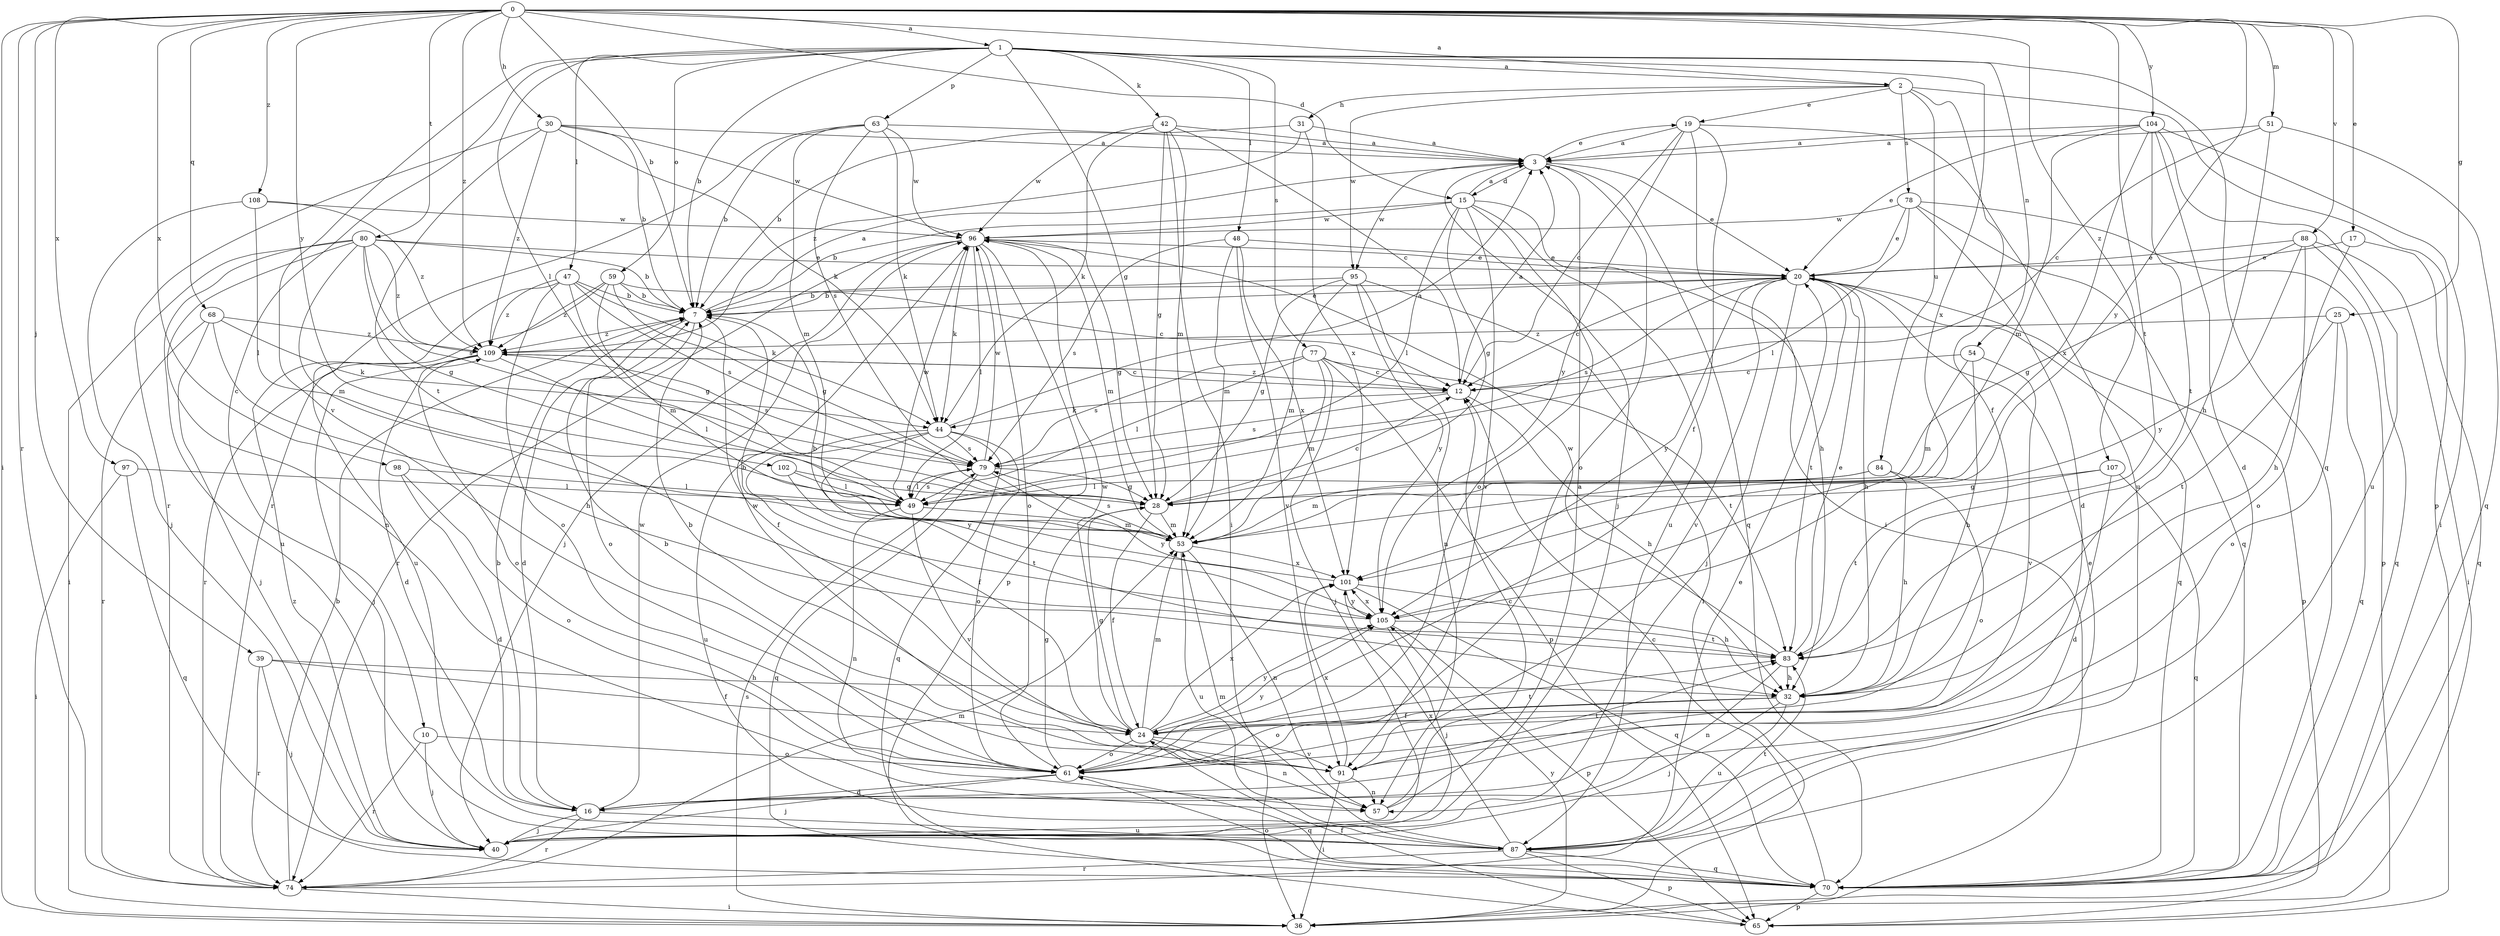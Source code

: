 strict digraph  {
0;
1;
2;
3;
7;
10;
12;
15;
16;
17;
19;
20;
24;
25;
28;
30;
31;
32;
36;
39;
40;
42;
44;
47;
48;
49;
51;
53;
54;
57;
59;
61;
63;
65;
68;
70;
74;
77;
78;
79;
80;
83;
84;
87;
88;
91;
95;
96;
97;
98;
101;
102;
104;
105;
107;
108;
109;
0 -> 1  [label=a];
0 -> 2  [label=a];
0 -> 7  [label=b];
0 -> 15  [label=d];
0 -> 17  [label=e];
0 -> 25  [label=g];
0 -> 30  [label=h];
0 -> 36  [label=i];
0 -> 39  [label=j];
0 -> 51  [label=m];
0 -> 68  [label=q];
0 -> 74  [label=r];
0 -> 80  [label=t];
0 -> 83  [label=t];
0 -> 88  [label=v];
0 -> 97  [label=x];
0 -> 98  [label=x];
0 -> 102  [label=y];
0 -> 104  [label=y];
0 -> 105  [label=y];
0 -> 107  [label=z];
0 -> 108  [label=z];
0 -> 109  [label=z];
1 -> 2  [label=a];
1 -> 7  [label=b];
1 -> 10  [label=c];
1 -> 28  [label=g];
1 -> 42  [label=k];
1 -> 47  [label=l];
1 -> 48  [label=l];
1 -> 49  [label=l];
1 -> 54  [label=n];
1 -> 59  [label=o];
1 -> 63  [label=p];
1 -> 70  [label=q];
1 -> 77  [label=s];
1 -> 91  [label=v];
1 -> 101  [label=x];
2 -> 19  [label=e];
2 -> 24  [label=f];
2 -> 31  [label=h];
2 -> 65  [label=p];
2 -> 78  [label=s];
2 -> 84  [label=u];
2 -> 95  [label=w];
3 -> 15  [label=d];
3 -> 19  [label=e];
3 -> 20  [label=e];
3 -> 40  [label=j];
3 -> 61  [label=o];
3 -> 70  [label=q];
3 -> 95  [label=w];
7 -> 3  [label=a];
7 -> 16  [label=d];
7 -> 20  [label=e];
7 -> 24  [label=f];
7 -> 61  [label=o];
7 -> 109  [label=z];
10 -> 40  [label=j];
10 -> 61  [label=o];
10 -> 74  [label=r];
12 -> 3  [label=a];
12 -> 32  [label=h];
12 -> 44  [label=k];
12 -> 79  [label=s];
12 -> 109  [label=z];
15 -> 3  [label=a];
15 -> 7  [label=b];
15 -> 28  [label=g];
15 -> 32  [label=h];
15 -> 49  [label=l];
15 -> 61  [label=o];
15 -> 87  [label=u];
15 -> 91  [label=v];
15 -> 96  [label=w];
16 -> 7  [label=b];
16 -> 40  [label=j];
16 -> 74  [label=r];
16 -> 87  [label=u];
16 -> 96  [label=w];
17 -> 20  [label=e];
17 -> 32  [label=h];
17 -> 70  [label=q];
19 -> 3  [label=a];
19 -> 12  [label=c];
19 -> 24  [label=f];
19 -> 36  [label=i];
19 -> 87  [label=u];
19 -> 105  [label=y];
20 -> 7  [label=b];
20 -> 12  [label=c];
20 -> 32  [label=h];
20 -> 40  [label=j];
20 -> 65  [label=p];
20 -> 70  [label=q];
20 -> 79  [label=s];
20 -> 83  [label=t];
20 -> 91  [label=v];
20 -> 105  [label=y];
24 -> 7  [label=b];
24 -> 28  [label=g];
24 -> 53  [label=m];
24 -> 57  [label=n];
24 -> 61  [label=o];
24 -> 83  [label=t];
24 -> 91  [label=v];
24 -> 96  [label=w];
24 -> 101  [label=x];
24 -> 105  [label=y];
25 -> 61  [label=o];
25 -> 70  [label=q];
25 -> 83  [label=t];
25 -> 109  [label=z];
28 -> 12  [label=c];
28 -> 24  [label=f];
28 -> 53  [label=m];
30 -> 3  [label=a];
30 -> 7  [label=b];
30 -> 44  [label=k];
30 -> 74  [label=r];
30 -> 83  [label=t];
30 -> 96  [label=w];
30 -> 109  [label=z];
31 -> 3  [label=a];
31 -> 7  [label=b];
31 -> 101  [label=x];
31 -> 109  [label=z];
32 -> 24  [label=f];
32 -> 40  [label=j];
32 -> 61  [label=o];
32 -> 87  [label=u];
36 -> 79  [label=s];
36 -> 105  [label=y];
39 -> 24  [label=f];
39 -> 32  [label=h];
39 -> 40  [label=j];
39 -> 74  [label=r];
40 -> 109  [label=z];
42 -> 3  [label=a];
42 -> 12  [label=c];
42 -> 28  [label=g];
42 -> 36  [label=i];
42 -> 44  [label=k];
42 -> 53  [label=m];
42 -> 96  [label=w];
44 -> 3  [label=a];
44 -> 24  [label=f];
44 -> 61  [label=o];
44 -> 70  [label=q];
44 -> 79  [label=s];
44 -> 87  [label=u];
44 -> 105  [label=y];
47 -> 7  [label=b];
47 -> 28  [label=g];
47 -> 44  [label=k];
47 -> 61  [label=o];
47 -> 79  [label=s];
47 -> 87  [label=u];
47 -> 109  [label=z];
48 -> 20  [label=e];
48 -> 53  [label=m];
48 -> 79  [label=s];
48 -> 91  [label=v];
48 -> 101  [label=x];
49 -> 53  [label=m];
49 -> 57  [label=n];
49 -> 79  [label=s];
49 -> 91  [label=v];
49 -> 96  [label=w];
51 -> 3  [label=a];
51 -> 12  [label=c];
51 -> 32  [label=h];
51 -> 70  [label=q];
53 -> 57  [label=n];
53 -> 79  [label=s];
53 -> 87  [label=u];
53 -> 101  [label=x];
54 -> 12  [label=c];
54 -> 32  [label=h];
54 -> 53  [label=m];
54 -> 91  [label=v];
57 -> 3  [label=a];
57 -> 12  [label=c];
59 -> 7  [label=b];
59 -> 12  [label=c];
59 -> 28  [label=g];
59 -> 53  [label=m];
59 -> 74  [label=r];
59 -> 109  [label=z];
61 -> 16  [label=d];
61 -> 28  [label=g];
61 -> 40  [label=j];
61 -> 70  [label=q];
61 -> 105  [label=y];
63 -> 3  [label=a];
63 -> 7  [label=b];
63 -> 44  [label=k];
63 -> 53  [label=m];
63 -> 74  [label=r];
63 -> 79  [label=s];
63 -> 96  [label=w];
65 -> 24  [label=f];
68 -> 32  [label=h];
68 -> 40  [label=j];
68 -> 44  [label=k];
68 -> 74  [label=r];
68 -> 109  [label=z];
70 -> 12  [label=c];
70 -> 61  [label=o];
70 -> 65  [label=p];
74 -> 7  [label=b];
74 -> 20  [label=e];
74 -> 36  [label=i];
74 -> 53  [label=m];
77 -> 12  [label=c];
77 -> 40  [label=j];
77 -> 49  [label=l];
77 -> 53  [label=m];
77 -> 65  [label=p];
77 -> 79  [label=s];
77 -> 83  [label=t];
78 -> 16  [label=d];
78 -> 20  [label=e];
78 -> 49  [label=l];
78 -> 65  [label=p];
78 -> 70  [label=q];
78 -> 96  [label=w];
79 -> 28  [label=g];
79 -> 49  [label=l];
79 -> 70  [label=q];
79 -> 96  [label=w];
79 -> 105  [label=y];
80 -> 7  [label=b];
80 -> 20  [label=e];
80 -> 28  [label=g];
80 -> 36  [label=i];
80 -> 53  [label=m];
80 -> 57  [label=n];
80 -> 79  [label=s];
80 -> 87  [label=u];
80 -> 109  [label=z];
83 -> 20  [label=e];
83 -> 32  [label=h];
83 -> 57  [label=n];
83 -> 96  [label=w];
84 -> 32  [label=h];
84 -> 49  [label=l];
84 -> 53  [label=m];
84 -> 61  [label=o];
87 -> 20  [label=e];
87 -> 53  [label=m];
87 -> 65  [label=p];
87 -> 70  [label=q];
87 -> 74  [label=r];
87 -> 83  [label=t];
87 -> 101  [label=x];
88 -> 20  [label=e];
88 -> 28  [label=g];
88 -> 36  [label=i];
88 -> 61  [label=o];
88 -> 70  [label=q];
88 -> 105  [label=y];
91 -> 7  [label=b];
91 -> 36  [label=i];
91 -> 57  [label=n];
91 -> 83  [label=t];
91 -> 96  [label=w];
91 -> 101  [label=x];
95 -> 7  [label=b];
95 -> 28  [label=g];
95 -> 36  [label=i];
95 -> 53  [label=m];
95 -> 57  [label=n];
95 -> 105  [label=y];
96 -> 20  [label=e];
96 -> 28  [label=g];
96 -> 40  [label=j];
96 -> 44  [label=k];
96 -> 49  [label=l];
96 -> 53  [label=m];
96 -> 61  [label=o];
96 -> 65  [label=p];
96 -> 74  [label=r];
97 -> 36  [label=i];
97 -> 49  [label=l];
97 -> 70  [label=q];
98 -> 16  [label=d];
98 -> 49  [label=l];
98 -> 61  [label=o];
101 -> 7  [label=b];
101 -> 32  [label=h];
101 -> 70  [label=q];
101 -> 105  [label=y];
102 -> 28  [label=g];
102 -> 49  [label=l];
102 -> 83  [label=t];
104 -> 3  [label=a];
104 -> 16  [label=d];
104 -> 20  [label=e];
104 -> 36  [label=i];
104 -> 53  [label=m];
104 -> 83  [label=t];
104 -> 87  [label=u];
104 -> 101  [label=x];
105 -> 7  [label=b];
105 -> 40  [label=j];
105 -> 65  [label=p];
105 -> 83  [label=t];
105 -> 101  [label=x];
107 -> 16  [label=d];
107 -> 28  [label=g];
107 -> 70  [label=q];
107 -> 83  [label=t];
108 -> 40  [label=j];
108 -> 49  [label=l];
108 -> 96  [label=w];
108 -> 109  [label=z];
109 -> 12  [label=c];
109 -> 16  [label=d];
109 -> 40  [label=j];
109 -> 49  [label=l];
109 -> 61  [label=o];
109 -> 79  [label=s];
}
